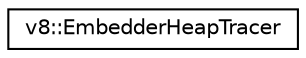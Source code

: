 digraph "Graphical Class Hierarchy"
{
  edge [fontname="Helvetica",fontsize="10",labelfontname="Helvetica",labelfontsize="10"];
  node [fontname="Helvetica",fontsize="10",shape=record];
  rankdir="LR";
  Node1 [label="v8::EmbedderHeapTracer",height=0.2,width=0.4,color="black", fillcolor="white", style="filled",URL="$classv8_1_1EmbedderHeapTracer.html"];
}
